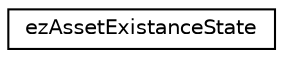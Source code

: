 digraph "Graphical Class Hierarchy"
{
 // LATEX_PDF_SIZE
  edge [fontname="Helvetica",fontsize="10",labelfontname="Helvetica",labelfontsize="10"];
  node [fontname="Helvetica",fontsize="10",shape=record];
  rankdir="LR";
  Node0 [label="ezAssetExistanceState",height=0.2,width=0.4,color="black", fillcolor="white", style="filled",URL="$df/d2c/structez_asset_existance_state.htm",tooltip=" "];
}
